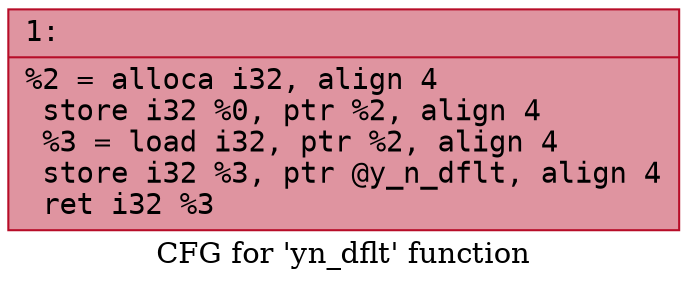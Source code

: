 digraph "CFG for 'yn_dflt' function" {
	label="CFG for 'yn_dflt' function";

	Node0x6000035c6530 [shape=record,color="#b70d28ff", style=filled, fillcolor="#b70d2870" fontname="Courier",label="{1:\l|  %2 = alloca i32, align 4\l  store i32 %0, ptr %2, align 4\l  %3 = load i32, ptr %2, align 4\l  store i32 %3, ptr @y_n_dflt, align 4\l  ret i32 %3\l}"];
}
